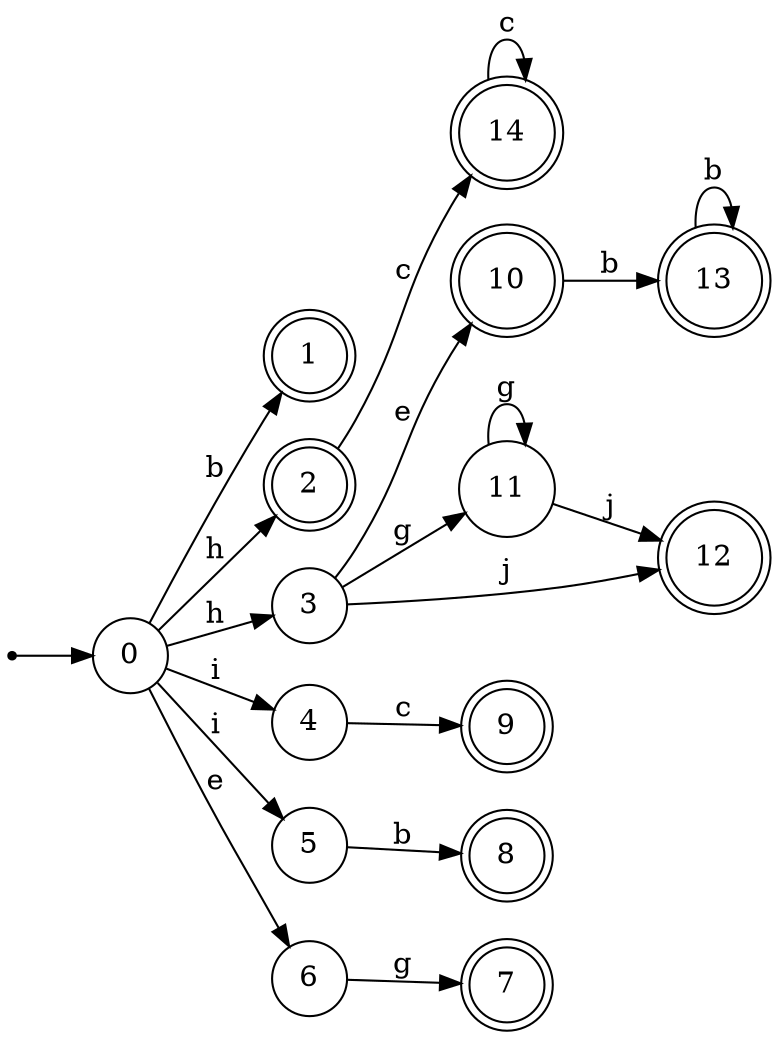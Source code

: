 digraph finite_state_machine {
rankdir=LR;
size="20,20";
node [shape = point]; "dummy0"
node [shape = circle]; "0";
"dummy0" -> "0";
node [shape = doublecircle]; "1";node [shape = doublecircle]; "2";node [shape = circle]; "3";
node [shape = circle]; "4";
node [shape = circle]; "5";
node [shape = circle]; "6";
node [shape = doublecircle]; "7";node [shape = doublecircle]; "8";node [shape = doublecircle]; "9";node [shape = doublecircle]; "10";node [shape = circle]; "11";
node [shape = doublecircle]; "12";node [shape = doublecircle]; "13";node [shape = doublecircle]; "14";"0" -> "1" [label = "b"];
 "0" -> "2" [label = "h"];
 "0" -> "3" [label = "h"];
 "0" -> "4" [label = "i"];
 "0" -> "5" [label = "i"];
 "0" -> "6" [label = "e"];
 "6" -> "7" [label = "g"];
 "5" -> "8" [label = "b"];
 "4" -> "9" [label = "c"];
 "3" -> "10" [label = "e"];
 "3" -> "11" [label = "g"];
 "3" -> "12" [label = "j"];
 "11" -> "11" [label = "g"];
 "11" -> "12" [label = "j"];
 "10" -> "13" [label = "b"];
 "13" -> "13" [label = "b"];
 "2" -> "14" [label = "c"];
 "14" -> "14" [label = "c"];
 }
